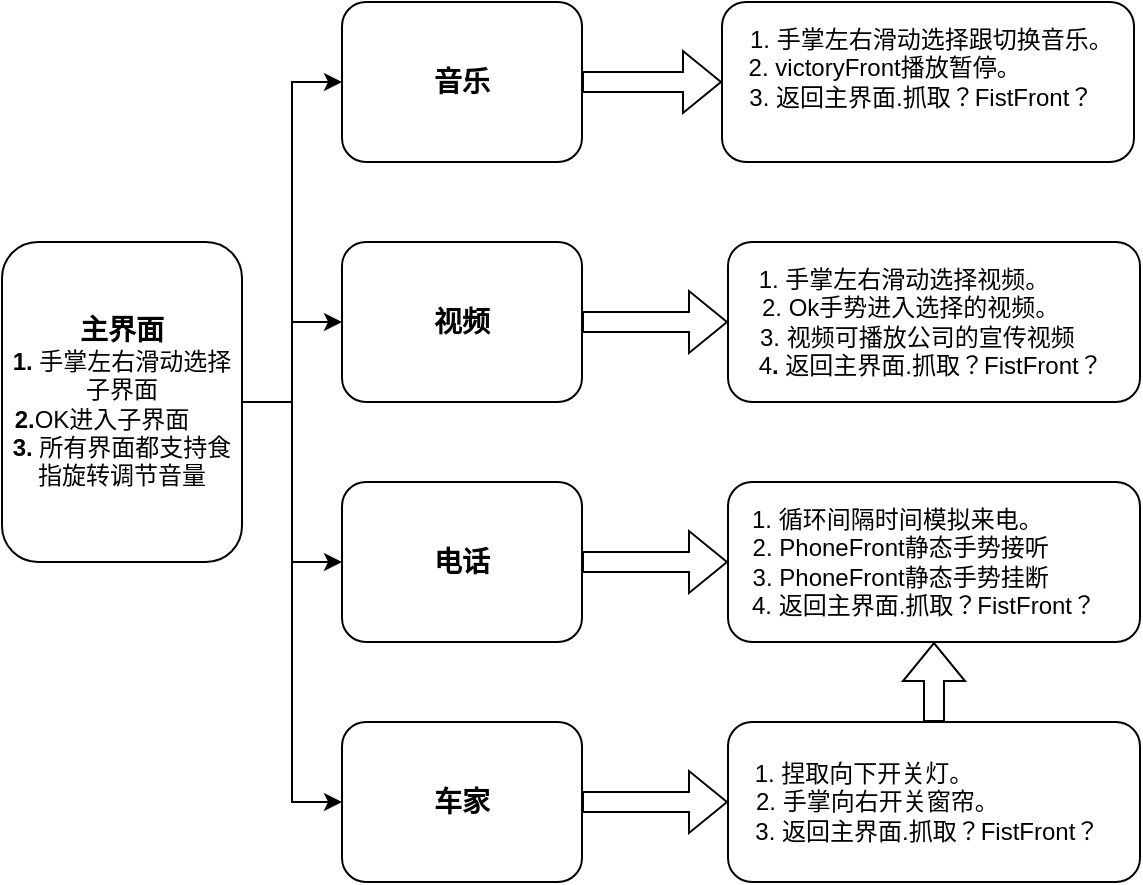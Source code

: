 <mxfile version="10.7.1" type="github"><diagram id="xPnHzXbheMRSKx7-6GMJ" name="Page-1"><mxGraphModel dx="1010" dy="501" grid="1" gridSize="10" guides="1" tooltips="1" connect="1" arrows="1" fold="1" page="1" pageScale="1" pageWidth="850" pageHeight="1100" math="0" shadow="0"><root><mxCell id="0"/><mxCell id="1" parent="0"/><mxCell id="KIjeS73ohVf-r4wwuQ-O-6" style="edgeStyle=orthogonalEdgeStyle;rounded=0;orthogonalLoop=1;jettySize=auto;html=1;entryX=0;entryY=0.5;entryDx=0;entryDy=0;" edge="1" parent="1" source="KIjeS73ohVf-r4wwuQ-O-1" target="KIjeS73ohVf-r4wwuQ-O-2"><mxGeometry relative="1" as="geometry"/></mxCell><mxCell id="KIjeS73ohVf-r4wwuQ-O-7" style="edgeStyle=orthogonalEdgeStyle;rounded=0;orthogonalLoop=1;jettySize=auto;html=1;entryX=0;entryY=0.5;entryDx=0;entryDy=0;" edge="1" parent="1" source="KIjeS73ohVf-r4wwuQ-O-1" target="KIjeS73ohVf-r4wwuQ-O-3"><mxGeometry relative="1" as="geometry"/></mxCell><mxCell id="KIjeS73ohVf-r4wwuQ-O-8" style="edgeStyle=orthogonalEdgeStyle;rounded=0;orthogonalLoop=1;jettySize=auto;html=1;entryX=0;entryY=0.5;entryDx=0;entryDy=0;" edge="1" parent="1" source="KIjeS73ohVf-r4wwuQ-O-1" target="KIjeS73ohVf-r4wwuQ-O-4"><mxGeometry relative="1" as="geometry"/></mxCell><mxCell id="KIjeS73ohVf-r4wwuQ-O-9" style="edgeStyle=orthogonalEdgeStyle;rounded=0;orthogonalLoop=1;jettySize=auto;html=1;entryX=0;entryY=0.5;entryDx=0;entryDy=0;" edge="1" parent="1" source="KIjeS73ohVf-r4wwuQ-O-1" target="KIjeS73ohVf-r4wwuQ-O-5"><mxGeometry relative="1" as="geometry"/></mxCell><mxCell id="KIjeS73ohVf-r4wwuQ-O-1" value="&lt;b&gt;&lt;font style=&quot;font-size: 14px&quot;&gt;主界面&lt;/font&gt;&lt;/b&gt;&lt;br&gt;&lt;b&gt;1. &lt;/b&gt;手掌左右滑动选择子界面&lt;br&gt;&lt;b&gt;2.&lt;/b&gt;OK进入子界面&amp;nbsp; &amp;nbsp; &amp;nbsp;&amp;nbsp;&lt;br&gt;&lt;b&gt;3. &lt;/b&gt;所有界面都支持食指旋转调节音量&lt;br&gt;" style="rounded=1;whiteSpace=wrap;html=1;" vertex="1" parent="1"><mxGeometry y="240" width="120" height="160" as="geometry"/></mxCell><mxCell id="KIjeS73ohVf-r4wwuQ-O-22" style="edgeStyle=orthogonalEdgeStyle;shape=flexArrow;rounded=0;orthogonalLoop=1;jettySize=auto;html=1;entryX=0;entryY=0.5;entryDx=0;entryDy=0;" edge="1" parent="1" source="KIjeS73ohVf-r4wwuQ-O-2" target="KIjeS73ohVf-r4wwuQ-O-20"><mxGeometry relative="1" as="geometry"/></mxCell><mxCell id="KIjeS73ohVf-r4wwuQ-O-2" value="&lt;b&gt;&lt;font style=&quot;font-size: 14px&quot;&gt;音乐&lt;/font&gt;&lt;/b&gt;" style="rounded=1;whiteSpace=wrap;html=1;" vertex="1" parent="1"><mxGeometry x="170" y="120" width="120" height="80" as="geometry"/></mxCell><mxCell id="KIjeS73ohVf-r4wwuQ-O-23" style="edgeStyle=orthogonalEdgeStyle;shape=flexArrow;rounded=0;orthogonalLoop=1;jettySize=auto;html=1;entryX=0;entryY=0.5;entryDx=0;entryDy=0;" edge="1" parent="1" source="KIjeS73ohVf-r4wwuQ-O-3" target="KIjeS73ohVf-r4wwuQ-O-21"><mxGeometry relative="1" as="geometry"/></mxCell><mxCell id="KIjeS73ohVf-r4wwuQ-O-3" value="&lt;b&gt;&lt;font style=&quot;font-size: 14px&quot;&gt;车家&lt;/font&gt;&lt;/b&gt;" style="rounded=1;whiteSpace=wrap;html=1;" vertex="1" parent="1"><mxGeometry x="170" y="480" width="120" height="80" as="geometry"/></mxCell><mxCell id="KIjeS73ohVf-r4wwuQ-O-24" style="edgeStyle=orthogonalEdgeStyle;shape=flexArrow;rounded=0;orthogonalLoop=1;jettySize=auto;html=1;entryX=0;entryY=0.5;entryDx=0;entryDy=0;" edge="1" parent="1" source="KIjeS73ohVf-r4wwuQ-O-4" target="KIjeS73ohVf-r4wwuQ-O-15"><mxGeometry relative="1" as="geometry"/></mxCell><mxCell id="KIjeS73ohVf-r4wwuQ-O-4" value="&lt;b&gt;&lt;font style=&quot;font-size: 14px&quot;&gt;电话&lt;/font&gt;&lt;/b&gt;" style="rounded=1;whiteSpace=wrap;html=1;" vertex="1" parent="1"><mxGeometry x="170" y="360" width="120" height="80" as="geometry"/></mxCell><mxCell id="KIjeS73ohVf-r4wwuQ-O-14" style="edgeStyle=orthogonalEdgeStyle;shape=flexArrow;rounded=0;orthogonalLoop=1;jettySize=auto;html=1;entryX=0;entryY=0.5;entryDx=0;entryDy=0;" edge="1" parent="1" source="KIjeS73ohVf-r4wwuQ-O-5" target="KIjeS73ohVf-r4wwuQ-O-12"><mxGeometry relative="1" as="geometry"/></mxCell><mxCell id="KIjeS73ohVf-r4wwuQ-O-5" value="&lt;b&gt;&lt;font style=&quot;font-size: 14px&quot;&gt;视频&lt;/font&gt;&lt;/b&gt;" style="rounded=1;whiteSpace=wrap;html=1;" vertex="1" parent="1"><mxGeometry x="170" y="240" width="120" height="80" as="geometry"/></mxCell><mxCell id="KIjeS73ohVf-r4wwuQ-O-12" value="&amp;nbsp;1. 手掌左右滑动选择视频。&amp;nbsp; &amp;nbsp; &amp;nbsp; &amp;nbsp; &amp;nbsp;&amp;nbsp;&lt;br&gt;&amp;nbsp;2. Ok手势进入选择的视频。&amp;nbsp; &amp;nbsp; &amp;nbsp; &amp;nbsp;&amp;nbsp;&lt;br&gt;&amp;nbsp; &amp;nbsp; 3. 视频可播放公司的宣传视频&amp;nbsp; &amp;nbsp; &amp;nbsp; &amp;nbsp; &amp;nbsp;&lt;br&gt;&lt;b&gt;&amp;nbsp;&lt;/b&gt;4&lt;b&gt;.&amp;nbsp;&lt;/b&gt;返回主界面.抓取？FistFront？&amp;nbsp;&amp;nbsp;&lt;br&gt;" style="rounded=1;whiteSpace=wrap;html=1;" vertex="1" parent="1"><mxGeometry x="363" y="240" width="206" height="80" as="geometry"/></mxCell><mxCell id="KIjeS73ohVf-r4wwuQ-O-15" value="&amp;nbsp;1. 循环间隔时间模拟来电。&amp;nbsp; &amp;nbsp; &amp;nbsp; &amp;nbsp; &amp;nbsp; &amp;nbsp;&amp;nbsp;&lt;br&gt;2. PhoneFront静态手势接听&amp;nbsp; &amp;nbsp; &amp;nbsp; &amp;nbsp; &amp;nbsp;&amp;nbsp;&lt;br&gt;3. PhoneFront静态手势挂断&amp;nbsp; &amp;nbsp; &amp;nbsp; &amp;nbsp; &amp;nbsp;&amp;nbsp;&lt;br&gt;4.&lt;b&gt;&amp;nbsp;&lt;/b&gt;返回主界面.抓取？FistFront？&amp;nbsp; &amp;nbsp;&lt;br&gt;" style="rounded=1;whiteSpace=wrap;html=1;" vertex="1" parent="1"><mxGeometry x="363" y="360" width="206" height="80" as="geometry"/></mxCell><mxCell id="KIjeS73ohVf-r4wwuQ-O-20" value="&amp;nbsp;&amp;nbsp;1.&lt;b&gt; &lt;/b&gt;手掌左右滑动选择跟切换音乐。&amp;nbsp; &lt;br&gt;2.&lt;b&gt; &lt;/b&gt;victoryFront播放暂停。&amp;nbsp; &amp;nbsp; &amp;nbsp; &amp;nbsp; &amp;nbsp; &amp;nbsp; &amp;nbsp;&lt;br&gt;&amp;nbsp; &amp;nbsp;3.&lt;b&gt; &lt;/b&gt;返回主界面.抓取？FistFront？&amp;nbsp; &amp;nbsp; &amp;nbsp; &amp;nbsp; &amp;nbsp; &amp;nbsp; &amp;nbsp; &amp;nbsp; &amp;nbsp; &amp;nbsp; &amp;nbsp; &amp;nbsp; &amp;nbsp; &amp;nbsp; &amp;nbsp; &amp;nbsp; &amp;nbsp; &amp;nbsp; &amp;nbsp; &amp;nbsp; &amp;nbsp; &amp;nbsp; &amp;nbsp; &amp;nbsp; &amp;nbsp; &amp;nbsp; &amp;nbsp; &amp;nbsp; &amp;nbsp; &amp;nbsp; &amp;nbsp; &amp;nbsp;&lt;br&gt;" style="rounded=1;whiteSpace=wrap;html=1;" vertex="1" parent="1"><mxGeometry x="360" y="120" width="206" height="80" as="geometry"/></mxCell><mxCell id="KIjeS73ohVf-r4wwuQ-O-25" value="" style="edgeStyle=orthogonalEdgeStyle;shape=flexArrow;rounded=0;orthogonalLoop=1;jettySize=auto;html=1;" edge="1" parent="1" source="KIjeS73ohVf-r4wwuQ-O-21" target="KIjeS73ohVf-r4wwuQ-O-15"><mxGeometry relative="1" as="geometry"/></mxCell><mxCell id="KIjeS73ohVf-r4wwuQ-O-21" value="1. 捏取向下开关灯。&amp;nbsp; &amp;nbsp; &amp;nbsp; &amp;nbsp; &amp;nbsp; &amp;nbsp; &amp;nbsp; &amp;nbsp; &amp;nbsp; &amp;nbsp; &amp;nbsp;&lt;br&gt;&amp;nbsp;2. 手掌向右开关窗帘。&amp;nbsp; &amp;nbsp; &amp;nbsp; &amp;nbsp; &amp;nbsp; &amp;nbsp; &amp;nbsp; &amp;nbsp; &amp;nbsp;&amp;nbsp;&lt;br&gt;3. 返回主界面.抓取？FistFront？&amp;nbsp;&amp;nbsp;&lt;br&gt;" style="rounded=1;whiteSpace=wrap;html=1;" vertex="1" parent="1"><mxGeometry x="363" y="480" width="206" height="80" as="geometry"/></mxCell></root></mxGraphModel></diagram></mxfile>